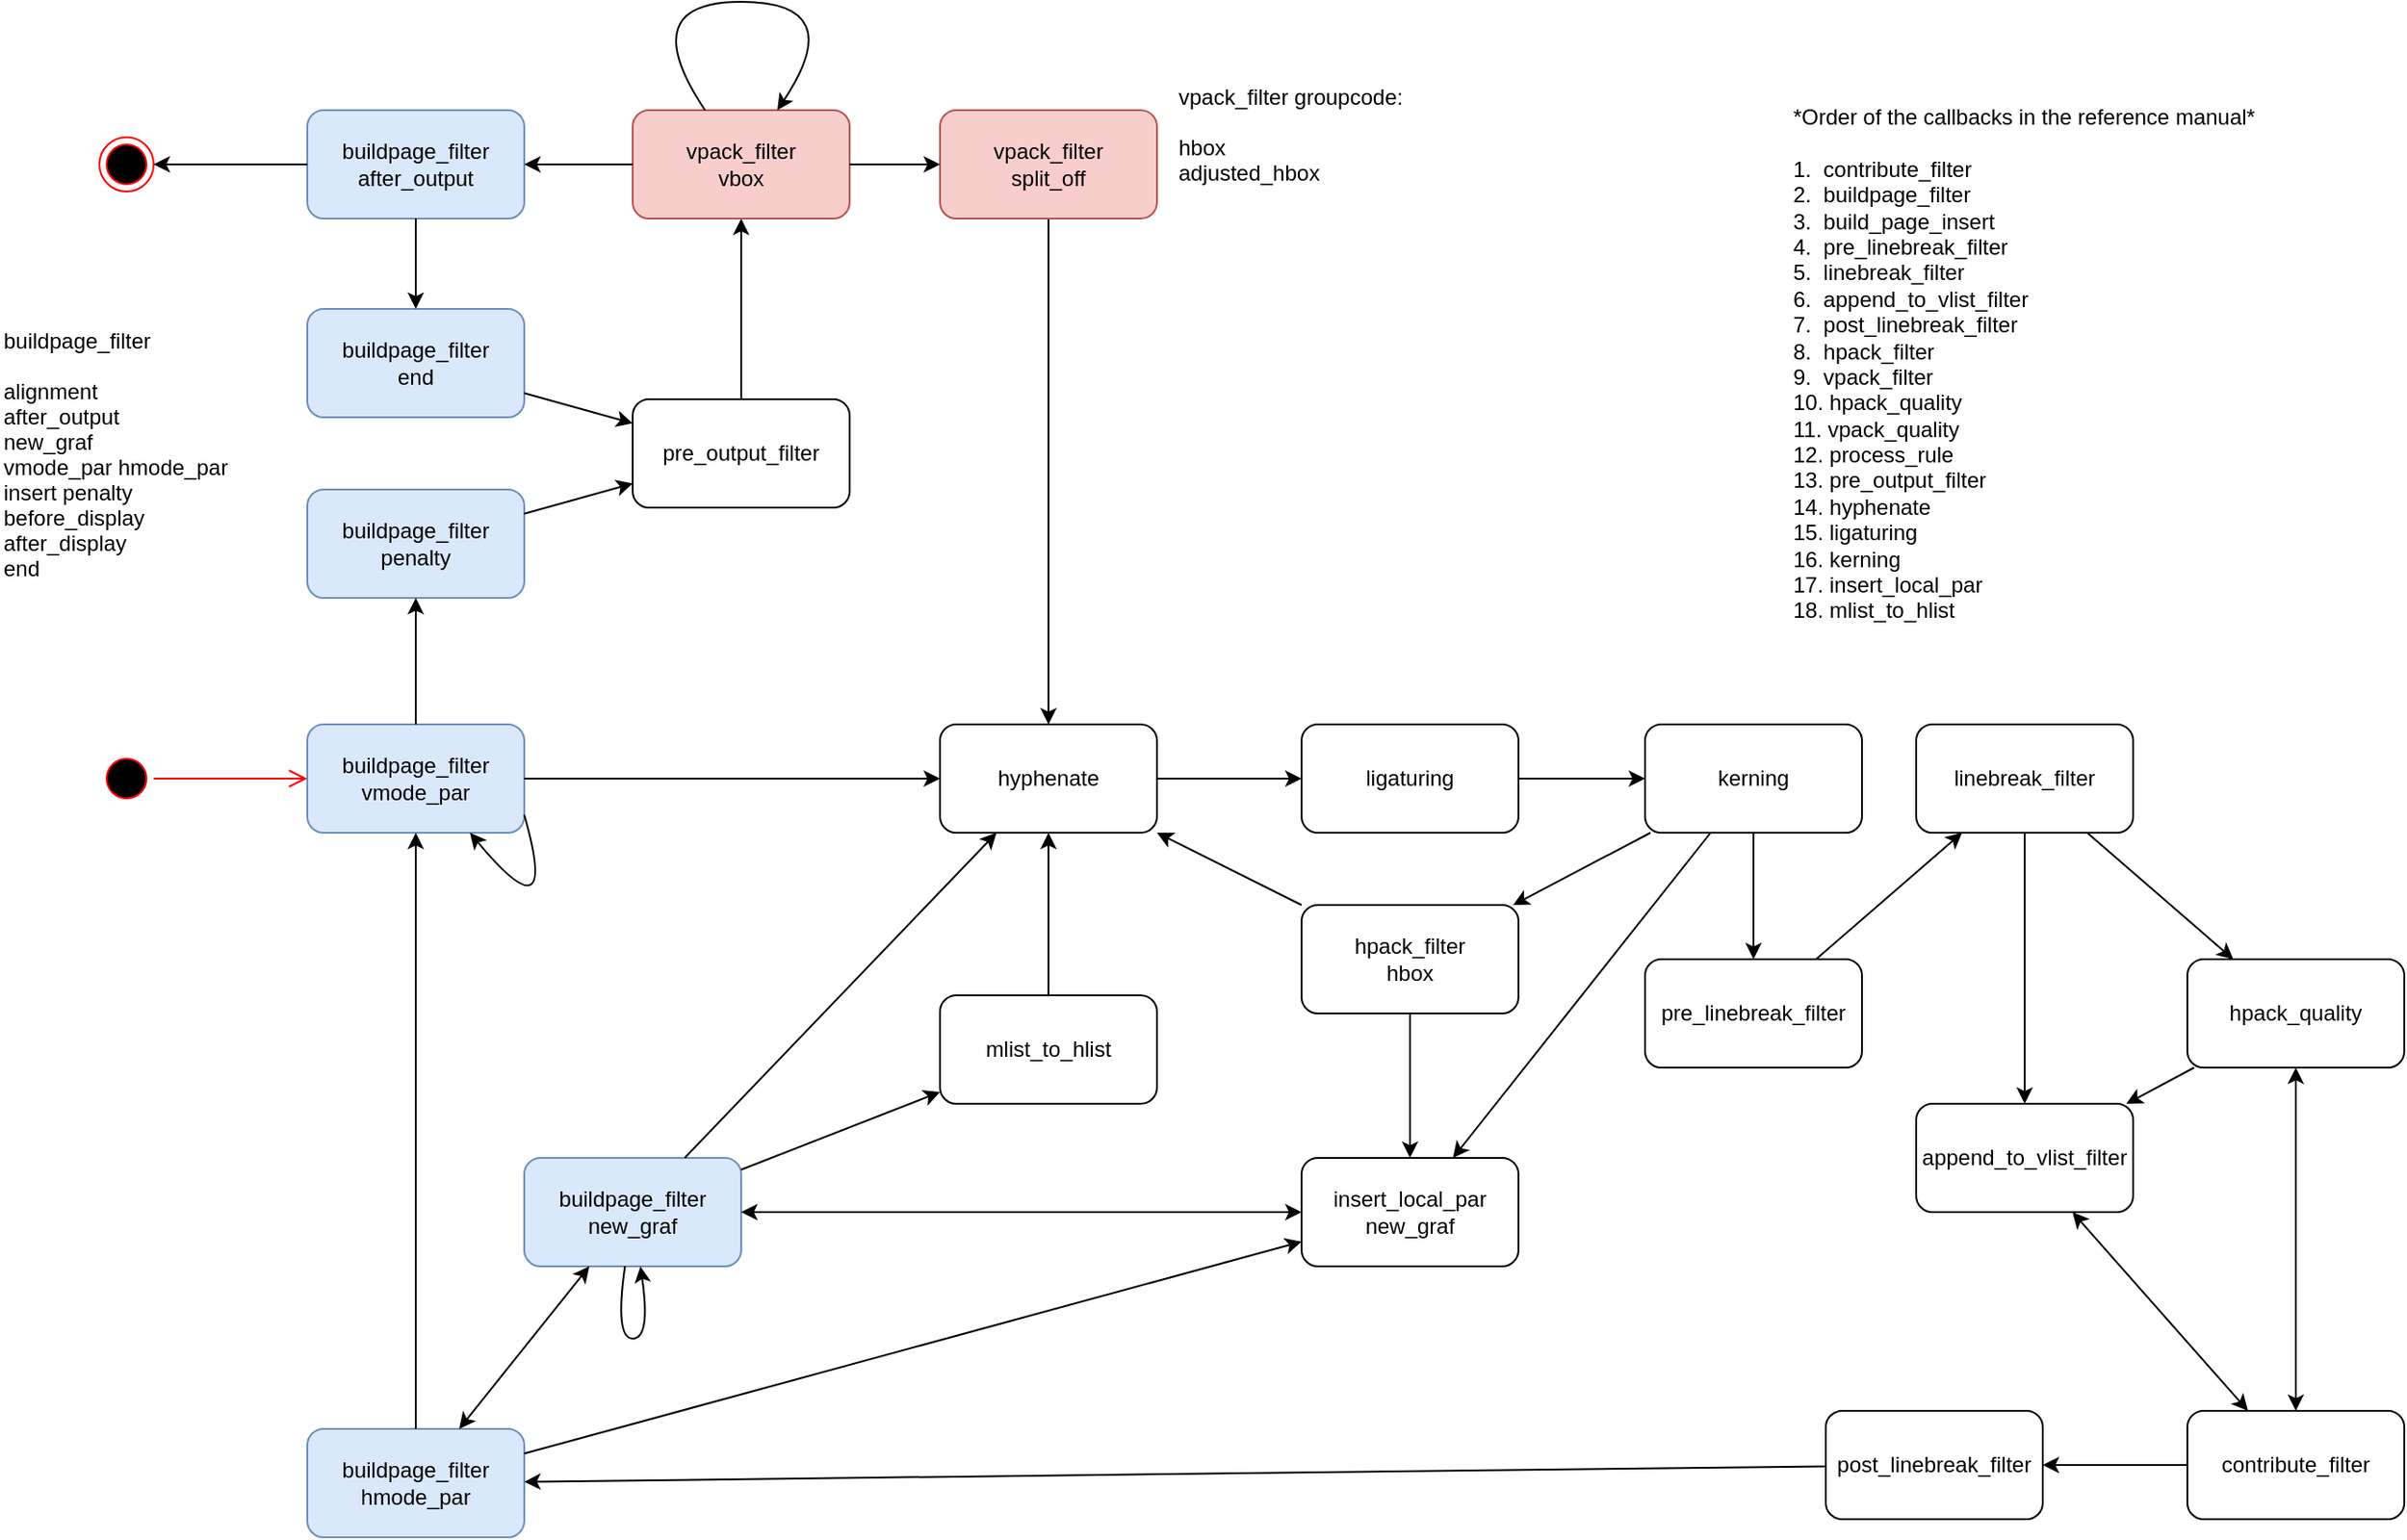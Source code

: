 <mxfile version="20.7.4" type="github">
  <diagram id="zfaEt4gKCj_0UKEIoMqn" name="Page-1">
    <mxGraphModel dx="2643" dy="2744" grid="1" gridSize="10" guides="1" tooltips="1" connect="1" arrows="1" fold="1" page="1" pageScale="1" pageWidth="850" pageHeight="1100" math="0" shadow="0">
      <root>
        <mxCell id="0" />
        <mxCell id="1" parent="0" />
        <mxCell id="djWxkopLFHNJiZqGL8su-4" value="&lt;div&gt;buildpage_filter&lt;/div&gt;&lt;div&gt;vmode_par&lt;br&gt;&lt;/div&gt;" style="rounded=1;whiteSpace=wrap;html=1;fillColor=#dae8fc;strokeColor=#6c8ebf;" parent="1" vertex="1">
          <mxGeometry x="-340" y="370" width="120" height="60" as="geometry" />
        </mxCell>
        <mxCell id="otv5-7mAPzJiCk5ETvPB-1" value="hyphenate" style="rounded=1;whiteSpace=wrap;html=1;" parent="1" vertex="1">
          <mxGeometry x="10" y="370" width="120" height="60" as="geometry" />
        </mxCell>
        <mxCell id="otv5-7mAPzJiCk5ETvPB-4" value="ligaturing" style="rounded=1;whiteSpace=wrap;html=1;" parent="1" vertex="1">
          <mxGeometry x="210" y="370" width="120" height="60" as="geometry" />
        </mxCell>
        <mxCell id="otv5-7mAPzJiCk5ETvPB-5" value="&lt;div&gt;insert_local_par&lt;/div&gt;&lt;div&gt;new_graf&lt;br&gt;&lt;/div&gt;" style="rounded=1;whiteSpace=wrap;html=1;" parent="1" vertex="1">
          <mxGeometry x="210" y="610" width="120" height="60" as="geometry" />
        </mxCell>
        <mxCell id="otv5-7mAPzJiCk5ETvPB-6" value="kerning" style="rounded=1;whiteSpace=wrap;html=1;" parent="1" vertex="1">
          <mxGeometry x="400" y="370" width="120" height="60" as="geometry" />
        </mxCell>
        <mxCell id="otv5-7mAPzJiCk5ETvPB-7" value="&lt;div&gt;hpack_filter&lt;/div&gt;&lt;div&gt;hbox&lt;br&gt;&lt;/div&gt;" style="rounded=1;whiteSpace=wrap;html=1;" parent="1" vertex="1">
          <mxGeometry x="210" y="470" width="120" height="60" as="geometry" />
        </mxCell>
        <mxCell id="otv5-7mAPzJiCk5ETvPB-18" value="&lt;div&gt;buildpage_filter&lt;/div&gt;&lt;div&gt;hmode_par&lt;br&gt;&lt;/div&gt;" style="rounded=1;whiteSpace=wrap;html=1;fillColor=#dae8fc;strokeColor=#6c8ebf;" parent="1" vertex="1">
          <mxGeometry x="-340" y="760" width="120" height="60" as="geometry" />
        </mxCell>
        <mxCell id="otv5-7mAPzJiCk5ETvPB-19" value="&lt;div&gt;buildpage_filter&lt;/div&gt;&lt;div&gt;new_graf&lt;br&gt;&lt;/div&gt;" style="rounded=1;whiteSpace=wrap;html=1;fillColor=#dae8fc;strokeColor=#6c8ebf;" parent="1" vertex="1">
          <mxGeometry x="-220" y="610" width="120" height="60" as="geometry" />
        </mxCell>
        <mxCell id="otv5-7mAPzJiCk5ETvPB-25" value="" style="endArrow=classic;html=1;rounded=0;sketch=0;strokeColor=default;" parent="1" source="otv5-7mAPzJiCk5ETvPB-1" target="otv5-7mAPzJiCk5ETvPB-4" edge="1">
          <mxGeometry width="50" height="50" relative="1" as="geometry">
            <mxPoint x="180" y="470" as="sourcePoint" />
            <mxPoint x="310" y="410" as="targetPoint" />
          </mxGeometry>
        </mxCell>
        <mxCell id="otv5-7mAPzJiCk5ETvPB-26" value="" style="endArrow=classic;html=1;rounded=0;sketch=0;strokeColor=default;" parent="1" source="djWxkopLFHNJiZqGL8su-4" target="otv5-7mAPzJiCk5ETvPB-1" edge="1">
          <mxGeometry width="50" height="50" relative="1" as="geometry">
            <mxPoint x="430" y="700" as="sourcePoint" />
            <mxPoint x="480" y="650" as="targetPoint" />
          </mxGeometry>
        </mxCell>
        <mxCell id="otv5-7mAPzJiCk5ETvPB-27" value="" style="endArrow=classic;html=1;rounded=0;sketch=0;strokeColor=default;" parent="1" source="otv5-7mAPzJiCk5ETvPB-4" target="otv5-7mAPzJiCk5ETvPB-6" edge="1">
          <mxGeometry width="50" height="50" relative="1" as="geometry">
            <mxPoint x="410" y="270" as="sourcePoint" />
            <mxPoint x="460" y="220" as="targetPoint" />
          </mxGeometry>
        </mxCell>
        <mxCell id="otv5-7mAPzJiCk5ETvPB-28" value="" style="endArrow=classic;html=1;rounded=0;sketch=0;strokeColor=default;" parent="1" source="otv5-7mAPzJiCk5ETvPB-6" target="otv5-7mAPzJiCk5ETvPB-7" edge="1">
          <mxGeometry width="50" height="50" relative="1" as="geometry">
            <mxPoint x="450" y="720" as="sourcePoint" />
            <mxPoint x="500" y="670" as="targetPoint" />
          </mxGeometry>
        </mxCell>
        <mxCell id="otv5-7mAPzJiCk5ETvPB-29" value="" style="endArrow=classic;html=1;rounded=0;sketch=0;strokeColor=default;" parent="1" source="otv5-7mAPzJiCk5ETvPB-7" target="otv5-7mAPzJiCk5ETvPB-1" edge="1">
          <mxGeometry width="50" height="50" relative="1" as="geometry">
            <mxPoint x="460" y="730" as="sourcePoint" />
            <mxPoint x="510" y="680" as="targetPoint" />
          </mxGeometry>
        </mxCell>
        <mxCell id="otv5-7mAPzJiCk5ETvPB-31" value="" style="endArrow=classic;html=1;rounded=0;sketch=0;strokeColor=default;" parent="1" source="otv5-7mAPzJiCk5ETvPB-6" target="otv5-7mAPzJiCk5ETvPB-5" edge="1">
          <mxGeometry width="50" height="50" relative="1" as="geometry">
            <mxPoint x="430" y="700" as="sourcePoint" />
            <mxPoint x="480" y="650" as="targetPoint" />
          </mxGeometry>
        </mxCell>
        <mxCell id="otv5-7mAPzJiCk5ETvPB-34" value="" style="endArrow=classic;html=1;rounded=0;sketch=0;strokeColor=default;" parent="1" edge="1" target="69okxtc1C7XsFGIcPhdR-3" source="otv5-7mAPzJiCk5ETvPB-6">
          <mxGeometry width="50" height="50" relative="1" as="geometry">
            <mxPoint x="450" y="720" as="sourcePoint" />
            <mxPoint x="500" y="670" as="targetPoint" />
          </mxGeometry>
        </mxCell>
        <mxCell id="otv5-7mAPzJiCk5ETvPB-35" value="" style="endArrow=classic;html=1;rounded=0;sketch=0;strokeColor=default;" parent="1" source="otv5-7mAPzJiCk5ETvPB-40" target="otv5-7mAPzJiCk5ETvPB-1" edge="1">
          <mxGeometry width="50" height="50" relative="1" as="geometry">
            <mxPoint x="460" y="730" as="sourcePoint" />
            <mxPoint x="80" y="320" as="targetPoint" />
          </mxGeometry>
        </mxCell>
        <mxCell id="otv5-7mAPzJiCk5ETvPB-36" value="" style="endArrow=classic;html=1;rounded=0;sketch=0;strokeColor=default;" parent="1" source="otv5-7mAPzJiCk5ETvPB-19" target="otv5-7mAPzJiCk5ETvPB-40" edge="1">
          <mxGeometry width="50" height="50" relative="1" as="geometry">
            <mxPoint x="80" y="730" as="sourcePoint" />
            <mxPoint x="130" y="680" as="targetPoint" />
          </mxGeometry>
        </mxCell>
        <mxCell id="otv5-7mAPzJiCk5ETvPB-39" value="linebreak_filter" style="rounded=1;whiteSpace=wrap;html=1;" parent="1" vertex="1">
          <mxGeometry x="550" y="370" width="120" height="60" as="geometry" />
        </mxCell>
        <mxCell id="otv5-7mAPzJiCk5ETvPB-40" value="mlist_to_hlist" style="rounded=1;whiteSpace=wrap;html=1;" parent="1" vertex="1">
          <mxGeometry x="10" y="520" width="120" height="60" as="geometry" />
        </mxCell>
        <mxCell id="69okxtc1C7XsFGIcPhdR-1" value="append_to_vlist_filter" style="rounded=1;whiteSpace=wrap;html=1;" vertex="1" parent="1">
          <mxGeometry x="550" y="580" width="120" height="60" as="geometry" />
        </mxCell>
        <mxCell id="69okxtc1C7XsFGIcPhdR-2" value="&lt;div&gt;buildpage_filter&lt;/div&gt;&lt;div&gt;penalty&lt;br&gt;&lt;/div&gt;" style="rounded=1;whiteSpace=wrap;html=1;fillColor=#dae8fc;strokeColor=#6c8ebf;" vertex="1" parent="1">
          <mxGeometry x="-340" y="240" width="120" height="60" as="geometry" />
        </mxCell>
        <mxCell id="69okxtc1C7XsFGIcPhdR-3" value="pre_linebreak_filter" style="rounded=1;whiteSpace=wrap;html=1;" vertex="1" parent="1">
          <mxGeometry x="400" y="500" width="120" height="60" as="geometry" />
        </mxCell>
        <mxCell id="69okxtc1C7XsFGIcPhdR-4" value="" style="endArrow=classic;html=1;rounded=0;sketch=0;strokeColor=default;" edge="1" parent="1" source="69okxtc1C7XsFGIcPhdR-3" target="otv5-7mAPzJiCk5ETvPB-39">
          <mxGeometry width="50" height="50" relative="1" as="geometry">
            <mxPoint x="460" y="730" as="sourcePoint" />
            <mxPoint x="510" y="680" as="targetPoint" />
          </mxGeometry>
        </mxCell>
        <mxCell id="69okxtc1C7XsFGIcPhdR-5" value="" style="endArrow=classic;html=1;rounded=0;sketch=0;strokeColor=default;" edge="1" parent="1" source="otv5-7mAPzJiCk5ETvPB-39" target="69okxtc1C7XsFGIcPhdR-1">
          <mxGeometry width="50" height="50" relative="1" as="geometry">
            <mxPoint x="470" y="740" as="sourcePoint" />
            <mxPoint x="520" y="690" as="targetPoint" />
          </mxGeometry>
        </mxCell>
        <mxCell id="69okxtc1C7XsFGIcPhdR-9" value="post_linebreak_filter" style="rounded=1;whiteSpace=wrap;html=1;" vertex="1" parent="1">
          <mxGeometry x="500" y="750" width="120" height="60" as="geometry" />
        </mxCell>
        <mxCell id="69okxtc1C7XsFGIcPhdR-10" value="pre_output_filter" style="rounded=1;whiteSpace=wrap;html=1;" vertex="1" parent="1">
          <mxGeometry x="-160" y="190" width="120" height="60" as="geometry" />
        </mxCell>
        <mxCell id="69okxtc1C7XsFGIcPhdR-12" value="" style="endArrow=classic;html=1;rounded=0;sketch=0;strokeColor=default;" edge="1" parent="1" source="69okxtc1C7XsFGIcPhdR-10" target="69okxtc1C7XsFGIcPhdR-18">
          <mxGeometry width="50" height="50" relative="1" as="geometry">
            <mxPoint x="-80" y="940" as="sourcePoint" />
            <mxPoint x="-30" y="890" as="targetPoint" />
          </mxGeometry>
        </mxCell>
        <mxCell id="69okxtc1C7XsFGIcPhdR-13" value="" style="endArrow=classic;html=1;rounded=0;sketch=0;strokeColor=default;" edge="1" parent="1" source="djWxkopLFHNJiZqGL8su-4" target="69okxtc1C7XsFGIcPhdR-2">
          <mxGeometry width="50" height="50" relative="1" as="geometry">
            <mxPoint x="-200" y="920" as="sourcePoint" />
            <mxPoint x="-150" y="870" as="targetPoint" />
          </mxGeometry>
        </mxCell>
        <mxCell id="69okxtc1C7XsFGIcPhdR-14" value="" style="endArrow=classic;html=1;rounded=0;sketch=0;strokeColor=default;" edge="1" parent="1" source="69okxtc1C7XsFGIcPhdR-9" target="otv5-7mAPzJiCk5ETvPB-18">
          <mxGeometry width="50" height="50" relative="1" as="geometry">
            <mxPoint x="360" y="710" as="sourcePoint" />
            <mxPoint x="410" y="660" as="targetPoint" />
          </mxGeometry>
        </mxCell>
        <mxCell id="69okxtc1C7XsFGIcPhdR-15" value="" style="endArrow=classic;html=1;rounded=0;sketch=0;strokeColor=default;" edge="1" parent="1" source="otv5-7mAPzJiCk5ETvPB-18" target="djWxkopLFHNJiZqGL8su-4">
          <mxGeometry width="50" height="50" relative="1" as="geometry">
            <mxPoint x="-190" y="930" as="sourcePoint" />
            <mxPoint x="-140" y="880" as="targetPoint" />
          </mxGeometry>
        </mxCell>
        <mxCell id="69okxtc1C7XsFGIcPhdR-16" value="" style="endArrow=classic;html=1;rounded=0;sketch=0;strokeColor=default;" edge="1" parent="1" source="69okxtc1C7XsFGIcPhdR-2" target="69okxtc1C7XsFGIcPhdR-10">
          <mxGeometry width="50" height="50" relative="1" as="geometry">
            <mxPoint x="360" y="710" as="sourcePoint" />
            <mxPoint x="410" y="660" as="targetPoint" />
          </mxGeometry>
        </mxCell>
        <mxCell id="69okxtc1C7XsFGIcPhdR-17" value="&lt;div&gt;buildpage_filter&lt;/div&gt;&lt;div&gt;end&lt;br&gt;&lt;/div&gt;" style="rounded=1;whiteSpace=wrap;html=1;fillColor=#dae8fc;strokeColor=#6c8ebf;" vertex="1" parent="1">
          <mxGeometry x="-340" y="140" width="120" height="60" as="geometry" />
        </mxCell>
        <mxCell id="69okxtc1C7XsFGIcPhdR-18" value="&lt;div&gt;vpack_filter&lt;/div&gt;&lt;div&gt;vbox&lt;br&gt;&lt;/div&gt;" style="rounded=1;whiteSpace=wrap;html=1;fillColor=#f8cecc;strokeColor=#b85450;" vertex="1" parent="1">
          <mxGeometry x="-160" y="30" width="120" height="60" as="geometry" />
        </mxCell>
        <mxCell id="69okxtc1C7XsFGIcPhdR-19" value="" style="endArrow=classic;html=1;rounded=0;sketch=0;strokeColor=default;" edge="1" parent="1" source="69okxtc1C7XsFGIcPhdR-21" target="otv5-7mAPzJiCk5ETvPB-1">
          <mxGeometry width="50" height="50" relative="1" as="geometry">
            <mxPoint x="-90" y="930" as="sourcePoint" />
            <mxPoint x="-40" y="880" as="targetPoint" />
          </mxGeometry>
        </mxCell>
        <mxCell id="69okxtc1C7XsFGIcPhdR-20" value="" style="endArrow=classic;html=1;sketch=0;strokeColor=default;curved=1;" edge="1" parent="1" source="69okxtc1C7XsFGIcPhdR-18" target="69okxtc1C7XsFGIcPhdR-18">
          <mxGeometry width="50" height="50" relative="1" as="geometry">
            <mxPoint x="350" y="790" as="sourcePoint" />
            <mxPoint x="400" y="740" as="targetPoint" />
            <Array as="points">
              <mxPoint x="-40" y="-30" />
            </Array>
          </mxGeometry>
        </mxCell>
        <mxCell id="69okxtc1C7XsFGIcPhdR-21" value="&lt;div&gt;vpack_filter&lt;/div&gt;&lt;div&gt;split_off&lt;br&gt;&lt;/div&gt;" style="rounded=1;whiteSpace=wrap;html=1;fillColor=#f8cecc;strokeColor=#b85450;" vertex="1" parent="1">
          <mxGeometry x="10" y="30" width="120" height="60" as="geometry" />
        </mxCell>
        <mxCell id="69okxtc1C7XsFGIcPhdR-22" value="&lt;div&gt;buildpage_filter&lt;/div&gt;&lt;div&gt;after_output&lt;br&gt;&lt;/div&gt;" style="rounded=1;whiteSpace=wrap;html=1;fillColor=#dae8fc;strokeColor=#6c8ebf;" vertex="1" parent="1">
          <mxGeometry x="-340" y="30" width="120" height="60" as="geometry" />
        </mxCell>
        <mxCell id="69okxtc1C7XsFGIcPhdR-24" value="" style="endArrow=classic;html=1;rounded=0;sketch=0;strokeColor=default;" edge="1" parent="1" source="69okxtc1C7XsFGIcPhdR-18" target="69okxtc1C7XsFGIcPhdR-22">
          <mxGeometry width="50" height="50" relative="1" as="geometry">
            <mxPoint x="350" y="790" as="sourcePoint" />
            <mxPoint x="10" y="1150" as="targetPoint" />
          </mxGeometry>
        </mxCell>
        <mxCell id="69okxtc1C7XsFGIcPhdR-27" value="" style="ellipse;html=1;shape=startState;fillColor=#000000;strokeColor=#ff0000;" vertex="1" parent="1">
          <mxGeometry x="-455" y="385" width="30" height="30" as="geometry" />
        </mxCell>
        <mxCell id="69okxtc1C7XsFGIcPhdR-28" value="" style="edgeStyle=orthogonalEdgeStyle;html=1;verticalAlign=bottom;endArrow=open;endSize=8;strokeColor=#ff0000;rounded=0;sketch=0;exitX=1;exitY=0.5;exitDx=0;exitDy=0;" edge="1" source="69okxtc1C7XsFGIcPhdR-27" parent="1" target="djWxkopLFHNJiZqGL8su-4">
          <mxGeometry relative="1" as="geometry">
            <mxPoint x="-160" y="660" as="targetPoint" />
          </mxGeometry>
        </mxCell>
        <mxCell id="69okxtc1C7XsFGIcPhdR-30" value="" style="ellipse;html=1;shape=endState;fillColor=#000000;strokeColor=#ff0000;" vertex="1" parent="1">
          <mxGeometry x="-455" y="45" width="30" height="30" as="geometry" />
        </mxCell>
        <mxCell id="69okxtc1C7XsFGIcPhdR-31" value="" style="endArrow=classic;html=1;rounded=0;sketch=0;strokeColor=default;" edge="1" parent="1" source="69okxtc1C7XsFGIcPhdR-22" target="69okxtc1C7XsFGIcPhdR-30">
          <mxGeometry width="50" height="50" relative="1" as="geometry">
            <mxPoint x="350" y="790" as="sourcePoint" />
            <mxPoint x="110" y="1210" as="targetPoint" />
          </mxGeometry>
        </mxCell>
        <mxCell id="69okxtc1C7XsFGIcPhdR-34" value="" style="endArrow=classic;html=1;rounded=0;sketch=0;strokeColor=default;" edge="1" parent="1" source="69okxtc1C7XsFGIcPhdR-17" target="69okxtc1C7XsFGIcPhdR-10">
          <mxGeometry width="50" height="50" relative="1" as="geometry">
            <mxPoint x="350" y="780" as="sourcePoint" />
            <mxPoint x="400" y="730" as="targetPoint" />
          </mxGeometry>
        </mxCell>
        <mxCell id="69okxtc1C7XsFGIcPhdR-36" value="" style="endArrow=classic;html=1;rounded=0;sketch=0;strokeColor=default;" edge="1" parent="1" source="69okxtc1C7XsFGIcPhdR-22" target="69okxtc1C7XsFGIcPhdR-17">
          <mxGeometry width="50" height="50" relative="1" as="geometry">
            <mxPoint x="350" y="780" as="sourcePoint" />
            <mxPoint x="400" y="730" as="targetPoint" />
          </mxGeometry>
        </mxCell>
        <mxCell id="69okxtc1C7XsFGIcPhdR-37" value="*Order of the callbacks in the reference manual*&#xa;&#xa;1.  contribute_filter&#xa;2.  buildpage_filter&#xa;3.  build_page_insert&#xa;4.  pre_linebreak_filter&#xa;5.  linebreak_filter&#xa;6.  append_to_vlist_filter&#xa;7.  post_linebreak_filter&#xa;8.  hpack_filter&#xa;9.  vpack_filter&#xa;10. hpack_quality&#xa;11. vpack_quality&#xa;12. process_rule&#xa;13. pre_output_filter&#xa;14. hyphenate&#xa;15. ligaturing&#xa;16. kerning&#xa;17. insert_local_par&#xa;18. mlist_to_hlist" style="text;whiteSpace=wrap;html=1;" vertex="1" parent="1">
          <mxGeometry x="480" y="20" width="290" height="310" as="geometry" />
        </mxCell>
        <mxCell id="69okxtc1C7XsFGIcPhdR-40" value="buildpage_filter&#xa;&#xa;alignment&#xa;after_output &#xa;new_graf &#xa;vmode_par hmode_par &#xa;insert penalty &#xa;before_display &#xa;after_display &#xa;end" style="align=left;fontColor=default;fontStyle=0;strokeColor=none;fillColor=none;" vertex="1" parent="1">
          <mxGeometry x="-510" y="140" width="140" height="160" as="geometry" />
        </mxCell>
        <mxCell id="69okxtc1C7XsFGIcPhdR-43" value="" style="endArrow=classic;html=1;rounded=0;sketch=0;strokeColor=default;fontColor=default;" edge="1" parent="1" source="69okxtc1C7XsFGIcPhdR-18" target="69okxtc1C7XsFGIcPhdR-21">
          <mxGeometry width="50" height="50" relative="1" as="geometry">
            <mxPoint x="290" y="1070" as="sourcePoint" />
            <mxPoint x="340" y="1020" as="targetPoint" />
          </mxGeometry>
        </mxCell>
        <mxCell id="69okxtc1C7XsFGIcPhdR-45" value="vpack_filter groupcode:&#xa;&#xa;hbox&#xa;adjusted_hbox&#xa;" style="align=left;fontColor=default;fontStyle=0;strokeColor=none;fillColor=none;" vertex="1" parent="1">
          <mxGeometry x="140" y="-30" width="140" height="160" as="geometry" />
        </mxCell>
        <mxCell id="69okxtc1C7XsFGIcPhdR-6" value="" style="endArrow=classic;html=1;rounded=0;sketch=0;strokeColor=default;" edge="1" parent="1" source="69okxtc1C7XsFGIcPhdR-59" target="69okxtc1C7XsFGIcPhdR-9">
          <mxGeometry width="50" height="50" relative="1" as="geometry">
            <mxPoint x="690" y="910" as="sourcePoint" />
            <mxPoint x="530" y="700" as="targetPoint" />
          </mxGeometry>
        </mxCell>
        <mxCell id="69okxtc1C7XsFGIcPhdR-59" value="contribute_filter" style="rounded=1;whiteSpace=wrap;html=1;fontSize=12;fontColor=default;fillColor=none;" vertex="1" parent="1">
          <mxGeometry x="700" y="750" width="120" height="60" as="geometry" />
        </mxCell>
        <mxCell id="69okxtc1C7XsFGIcPhdR-61" value="" style="endArrow=classic;html=1;rounded=0;sketch=0;strokeColor=default;fontSize=12;fontColor=default;" edge="1" parent="1" source="otv5-7mAPzJiCk5ETvPB-7" target="otv5-7mAPzJiCk5ETvPB-5">
          <mxGeometry width="50" height="50" relative="1" as="geometry">
            <mxPoint x="240" y="1020" as="sourcePoint" />
            <mxPoint x="290" y="970" as="targetPoint" />
          </mxGeometry>
        </mxCell>
        <mxCell id="69okxtc1C7XsFGIcPhdR-64" value="" style="endArrow=classic;startArrow=classic;html=1;rounded=0;sketch=0;strokeColor=default;fontSize=12;fontColor=default;" edge="1" parent="1" source="otv5-7mAPzJiCk5ETvPB-19" target="otv5-7mAPzJiCk5ETvPB-5">
          <mxGeometry width="50" height="50" relative="1" as="geometry">
            <mxPoint x="240" y="1020" as="sourcePoint" />
            <mxPoint x="290" y="970" as="targetPoint" />
          </mxGeometry>
        </mxCell>
        <mxCell id="69okxtc1C7XsFGIcPhdR-65" value="" style="endArrow=classic;startArrow=classic;html=1;rounded=0;sketch=0;strokeColor=default;fontSize=12;fontColor=default;" edge="1" parent="1" source="otv5-7mAPzJiCk5ETvPB-19" target="otv5-7mAPzJiCk5ETvPB-18">
          <mxGeometry width="50" height="50" relative="1" as="geometry">
            <mxPoint x="240" y="1020" as="sourcePoint" />
            <mxPoint x="290" y="970" as="targetPoint" />
          </mxGeometry>
        </mxCell>
        <mxCell id="69okxtc1C7XsFGIcPhdR-66" value="" style="endArrow=classic;html=1;rounded=0;sketch=0;strokeColor=default;fontSize=12;fontColor=default;" edge="1" parent="1" source="otv5-7mAPzJiCk5ETvPB-19" target="otv5-7mAPzJiCk5ETvPB-1">
          <mxGeometry width="50" height="50" relative="1" as="geometry">
            <mxPoint x="240" y="1020" as="sourcePoint" />
            <mxPoint x="290" y="970" as="targetPoint" />
          </mxGeometry>
        </mxCell>
        <mxCell id="69okxtc1C7XsFGIcPhdR-68" value="hpack_quality" style="rounded=1;whiteSpace=wrap;html=1;fontSize=12;fontColor=default;fillColor=none;" vertex="1" parent="1">
          <mxGeometry x="700" y="500" width="120" height="60" as="geometry" />
        </mxCell>
        <mxCell id="69okxtc1C7XsFGIcPhdR-69" value="" style="endArrow=classic;html=1;rounded=0;sketch=0;strokeColor=default;fontSize=12;fontColor=default;" edge="1" parent="1" source="otv5-7mAPzJiCk5ETvPB-39" target="69okxtc1C7XsFGIcPhdR-68">
          <mxGeometry width="50" height="50" relative="1" as="geometry">
            <mxPoint x="240" y="460" as="sourcePoint" />
            <mxPoint x="290" y="410" as="targetPoint" />
          </mxGeometry>
        </mxCell>
        <mxCell id="69okxtc1C7XsFGIcPhdR-70" value="" style="endArrow=classic;html=1;rounded=0;sketch=0;strokeColor=default;fontSize=12;fontColor=default;" edge="1" parent="1" source="69okxtc1C7XsFGIcPhdR-68" target="69okxtc1C7XsFGIcPhdR-1">
          <mxGeometry width="50" height="50" relative="1" as="geometry">
            <mxPoint x="680" y="457.647" as="sourcePoint" />
            <mxPoint x="730" y="472.353" as="targetPoint" />
          </mxGeometry>
        </mxCell>
        <mxCell id="69okxtc1C7XsFGIcPhdR-72" value="" style="endArrow=classic;startArrow=classic;html=1;sketch=0;strokeColor=default;fontSize=12;fontColor=default;rounded=0;" edge="1" parent="1" source="69okxtc1C7XsFGIcPhdR-59" target="69okxtc1C7XsFGIcPhdR-1">
          <mxGeometry width="50" height="50" relative="1" as="geometry">
            <mxPoint x="240" y="460" as="sourcePoint" />
            <mxPoint x="290" y="410" as="targetPoint" />
          </mxGeometry>
        </mxCell>
        <mxCell id="69okxtc1C7XsFGIcPhdR-74" value="" style="endArrow=classic;html=1;sketch=0;strokeColor=default;fontSize=12;fontColor=default;curved=1;" edge="1" parent="1" source="otv5-7mAPzJiCk5ETvPB-19" target="otv5-7mAPzJiCk5ETvPB-19">
          <mxGeometry width="50" height="50" relative="1" as="geometry">
            <mxPoint x="-500" y="780" as="sourcePoint" />
            <mxPoint x="-550" y="830" as="targetPoint" />
            <Array as="points">
              <mxPoint x="-150" y="710" />
            </Array>
          </mxGeometry>
        </mxCell>
        <mxCell id="69okxtc1C7XsFGIcPhdR-75" value="" style="endArrow=classic;html=1;sketch=0;strokeColor=default;fontSize=12;fontColor=default;curved=1;" edge="1" parent="1" source="otv5-7mAPzJiCk5ETvPB-18" target="otv5-7mAPzJiCk5ETvPB-5">
          <mxGeometry width="50" height="50" relative="1" as="geometry">
            <mxPoint x="100" y="740" as="sourcePoint" />
            <mxPoint x="110" y="510" as="targetPoint" />
          </mxGeometry>
        </mxCell>
        <mxCell id="69okxtc1C7XsFGIcPhdR-79" value="" style="endArrow=classic;startArrow=classic;html=1;rounded=0;sketch=0;strokeColor=default;fontSize=12;fontColor=default;" edge="1" parent="1" source="69okxtc1C7XsFGIcPhdR-59" target="69okxtc1C7XsFGIcPhdR-68">
          <mxGeometry width="50" height="50" relative="1" as="geometry">
            <mxPoint x="60" y="560" as="sourcePoint" />
            <mxPoint x="110" y="510" as="targetPoint" />
          </mxGeometry>
        </mxCell>
        <mxCell id="69okxtc1C7XsFGIcPhdR-80" value="" style="endArrow=classic;html=1;sketch=0;strokeColor=default;fontSize=12;fontColor=default;entryX=0.75;entryY=1;entryDx=0;entryDy=0;curved=1;" edge="1" parent="1" target="djWxkopLFHNJiZqGL8su-4">
          <mxGeometry width="50" height="50" relative="1" as="geometry">
            <mxPoint x="-220" y="420" as="sourcePoint" />
            <mxPoint x="-200" y="480" as="targetPoint" />
            <Array as="points">
              <mxPoint x="-200" y="490" />
            </Array>
          </mxGeometry>
        </mxCell>
      </root>
    </mxGraphModel>
  </diagram>
</mxfile>
